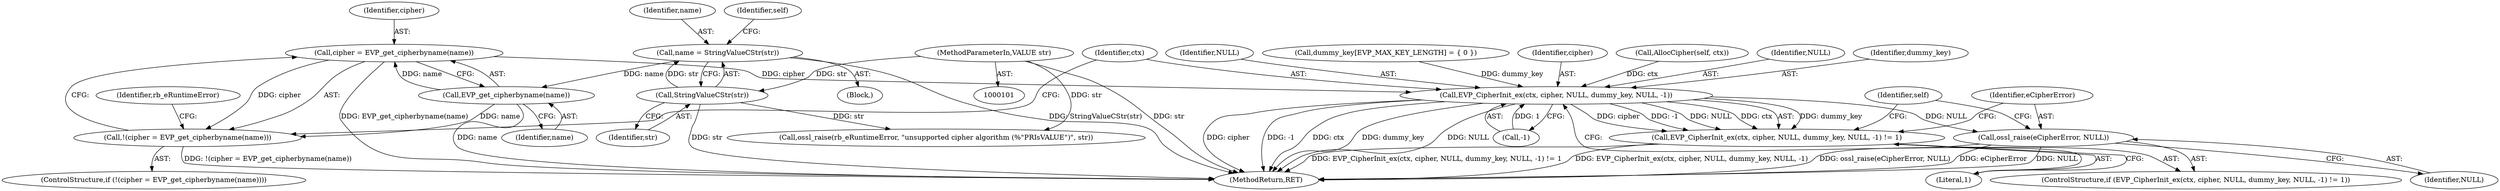 digraph "1_openssl_8108e0a6db133f3375608303fdd2083eb5115062_1@pointer" {
"1000129" [label="(Call,cipher = EVP_get_cipherbyname(name))"];
"1000131" [label="(Call,EVP_get_cipherbyname(name))"];
"1000111" [label="(Call,name = StringValueCStr(str))"];
"1000113" [label="(Call,StringValueCStr(str))"];
"1000103" [label="(MethodParameterIn,VALUE str)"];
"1000128" [label="(Call,!(cipher = EVP_get_cipherbyname(name)))"];
"1000140" [label="(Call,EVP_CipherInit_ex(ctx, cipher, NULL, dummy_key, NULL, -1))"];
"1000139" [label="(Call,EVP_CipherInit_ex(ctx, cipher, NULL, dummy_key, NULL, -1) != 1)"];
"1000149" [label="(Call,ossl_raise(eCipherError, NULL))"];
"1000139" [label="(Call,EVP_CipherInit_ex(ctx, cipher, NULL, dummy_key, NULL, -1) != 1)"];
"1000128" [label="(Call,!(cipher = EVP_get_cipherbyname(name)))"];
"1000151" [label="(Identifier,NULL)"];
"1000130" [label="(Identifier,cipher)"];
"1000143" [label="(Identifier,NULL)"];
"1000104" [label="(Block,)"];
"1000111" [label="(Call,name = StringValueCStr(str))"];
"1000141" [label="(Identifier,ctx)"];
"1000109" [label="(Call,dummy_key[EVP_MAX_KEY_LENGTH] = { 0 })"];
"1000140" [label="(Call,EVP_CipherInit_ex(ctx, cipher, NULL, dummy_key, NULL, -1))"];
"1000113" [label="(Call,StringValueCStr(str))"];
"1000142" [label="(Identifier,cipher)"];
"1000148" [label="(Literal,1)"];
"1000135" [label="(Identifier,rb_eRuntimeError)"];
"1000138" [label="(ControlStructure,if (EVP_CipherInit_ex(ctx, cipher, NULL, dummy_key, NULL, -1) != 1))"];
"1000146" [label="(Call,-1)"];
"1000124" [label="(Call,AllocCipher(self, ctx))"];
"1000129" [label="(Call,cipher = EVP_get_cipherbyname(name))"];
"1000153" [label="(Identifier,self)"];
"1000131" [label="(Call,EVP_get_cipherbyname(name))"];
"1000127" [label="(ControlStructure,if (!(cipher = EVP_get_cipherbyname(name))))"];
"1000112" [label="(Identifier,name)"];
"1000103" [label="(MethodParameterIn,VALUE str)"];
"1000149" [label="(Call,ossl_raise(eCipherError, NULL))"];
"1000116" [label="(Identifier,self)"];
"1000154" [label="(MethodReturn,RET)"];
"1000134" [label="(Call,ossl_raise(rb_eRuntimeError, \"unsupported cipher algorithm (%\"PRIsVALUE\")\", str))"];
"1000132" [label="(Identifier,name)"];
"1000114" [label="(Identifier,str)"];
"1000145" [label="(Identifier,NULL)"];
"1000150" [label="(Identifier,eCipherError)"];
"1000144" [label="(Identifier,dummy_key)"];
"1000129" -> "1000128"  [label="AST: "];
"1000129" -> "1000131"  [label="CFG: "];
"1000130" -> "1000129"  [label="AST: "];
"1000131" -> "1000129"  [label="AST: "];
"1000128" -> "1000129"  [label="CFG: "];
"1000129" -> "1000154"  [label="DDG: EVP_get_cipherbyname(name)"];
"1000129" -> "1000128"  [label="DDG: cipher"];
"1000131" -> "1000129"  [label="DDG: name"];
"1000129" -> "1000140"  [label="DDG: cipher"];
"1000131" -> "1000132"  [label="CFG: "];
"1000132" -> "1000131"  [label="AST: "];
"1000131" -> "1000154"  [label="DDG: name"];
"1000131" -> "1000128"  [label="DDG: name"];
"1000111" -> "1000131"  [label="DDG: name"];
"1000111" -> "1000104"  [label="AST: "];
"1000111" -> "1000113"  [label="CFG: "];
"1000112" -> "1000111"  [label="AST: "];
"1000113" -> "1000111"  [label="AST: "];
"1000116" -> "1000111"  [label="CFG: "];
"1000111" -> "1000154"  [label="DDG: StringValueCStr(str)"];
"1000113" -> "1000111"  [label="DDG: str"];
"1000113" -> "1000114"  [label="CFG: "];
"1000114" -> "1000113"  [label="AST: "];
"1000113" -> "1000154"  [label="DDG: str"];
"1000103" -> "1000113"  [label="DDG: str"];
"1000113" -> "1000134"  [label="DDG: str"];
"1000103" -> "1000101"  [label="AST: "];
"1000103" -> "1000154"  [label="DDG: str"];
"1000103" -> "1000134"  [label="DDG: str"];
"1000128" -> "1000127"  [label="AST: "];
"1000135" -> "1000128"  [label="CFG: "];
"1000141" -> "1000128"  [label="CFG: "];
"1000128" -> "1000154"  [label="DDG: !(cipher = EVP_get_cipherbyname(name))"];
"1000140" -> "1000139"  [label="AST: "];
"1000140" -> "1000146"  [label="CFG: "];
"1000141" -> "1000140"  [label="AST: "];
"1000142" -> "1000140"  [label="AST: "];
"1000143" -> "1000140"  [label="AST: "];
"1000144" -> "1000140"  [label="AST: "];
"1000145" -> "1000140"  [label="AST: "];
"1000146" -> "1000140"  [label="AST: "];
"1000148" -> "1000140"  [label="CFG: "];
"1000140" -> "1000154"  [label="DDG: cipher"];
"1000140" -> "1000154"  [label="DDG: -1"];
"1000140" -> "1000154"  [label="DDG: ctx"];
"1000140" -> "1000154"  [label="DDG: dummy_key"];
"1000140" -> "1000154"  [label="DDG: NULL"];
"1000140" -> "1000139"  [label="DDG: dummy_key"];
"1000140" -> "1000139"  [label="DDG: cipher"];
"1000140" -> "1000139"  [label="DDG: -1"];
"1000140" -> "1000139"  [label="DDG: NULL"];
"1000140" -> "1000139"  [label="DDG: ctx"];
"1000124" -> "1000140"  [label="DDG: ctx"];
"1000109" -> "1000140"  [label="DDG: dummy_key"];
"1000146" -> "1000140"  [label="DDG: 1"];
"1000140" -> "1000149"  [label="DDG: NULL"];
"1000139" -> "1000138"  [label="AST: "];
"1000139" -> "1000148"  [label="CFG: "];
"1000148" -> "1000139"  [label="AST: "];
"1000150" -> "1000139"  [label="CFG: "];
"1000153" -> "1000139"  [label="CFG: "];
"1000139" -> "1000154"  [label="DDG: EVP_CipherInit_ex(ctx, cipher, NULL, dummy_key, NULL, -1)"];
"1000139" -> "1000154"  [label="DDG: EVP_CipherInit_ex(ctx, cipher, NULL, dummy_key, NULL, -1) != 1"];
"1000149" -> "1000138"  [label="AST: "];
"1000149" -> "1000151"  [label="CFG: "];
"1000150" -> "1000149"  [label="AST: "];
"1000151" -> "1000149"  [label="AST: "];
"1000153" -> "1000149"  [label="CFG: "];
"1000149" -> "1000154"  [label="DDG: NULL"];
"1000149" -> "1000154"  [label="DDG: ossl_raise(eCipherError, NULL)"];
"1000149" -> "1000154"  [label="DDG: eCipherError"];
}
